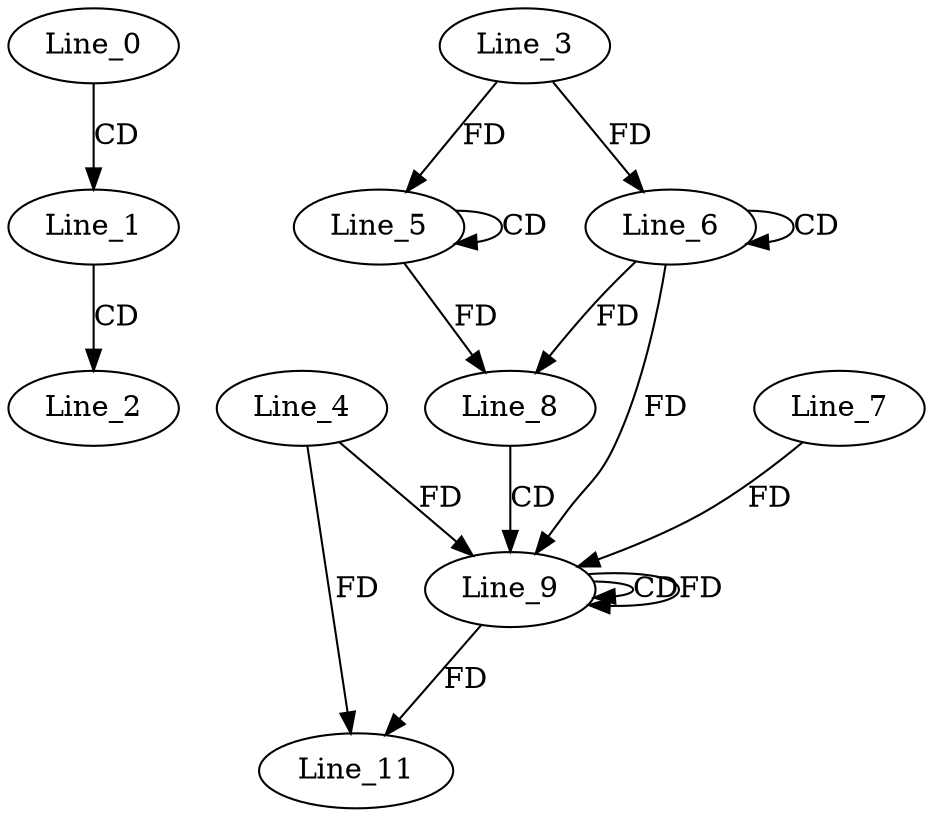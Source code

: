 digraph G {
  Line_0;
  Line_1;
  Line_2;
  Line_5;
  Line_5;
  Line_3;
  Line_6;
  Line_6;
  Line_8;
  Line_8;
  Line_8;
  Line_9;
  Line_7;
  Line_9;
  Line_9;
  Line_4;
  Line_11;
  Line_0 -> Line_1 [ label="CD" ];
  Line_1 -> Line_2 [ label="CD" ];
  Line_5 -> Line_5 [ label="CD" ];
  Line_3 -> Line_5 [ label="FD" ];
  Line_6 -> Line_6 [ label="CD" ];
  Line_3 -> Line_6 [ label="FD" ];
  Line_5 -> Line_8 [ label="FD" ];
  Line_6 -> Line_8 [ label="FD" ];
  Line_8 -> Line_9 [ label="CD" ];
  Line_7 -> Line_9 [ label="FD" ];
  Line_6 -> Line_9 [ label="FD" ];
  Line_9 -> Line_9 [ label="CD" ];
  Line_4 -> Line_9 [ label="FD" ];
  Line_9 -> Line_9 [ label="FD" ];
  Line_4 -> Line_11 [ label="FD" ];
  Line_9 -> Line_11 [ label="FD" ];
}
